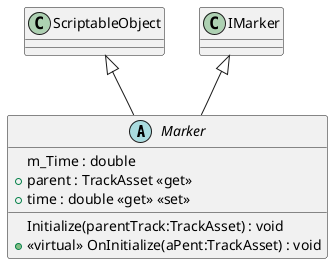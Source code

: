 @startuml
abstract class Marker {
    m_Time : double
    + parent : TrackAsset <<get>>
    + time : double <<get>> <<set>>
    Initialize(parentTrack:TrackAsset) : void
    + <<virtual>> OnInitialize(aPent:TrackAsset) : void
}
ScriptableObject <|-- Marker
IMarker <|-- Marker
@enduml
